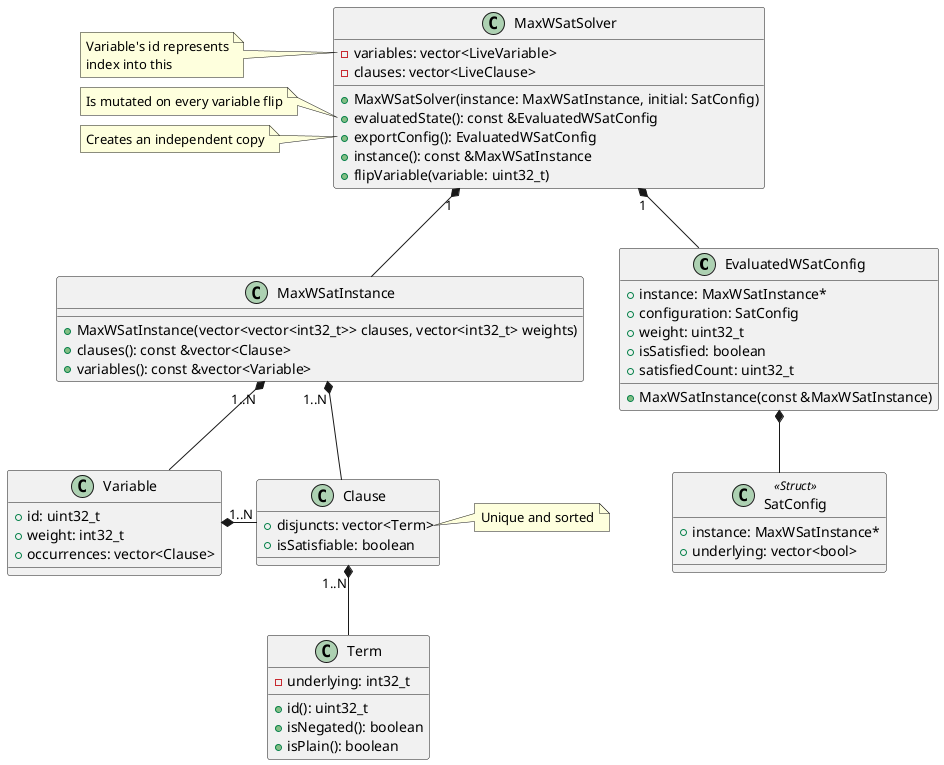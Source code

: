 @startuml

class EvaluatedWSatConfig {
  + MaxWSatInstance(const &MaxWSatInstance)
  + instance: MaxWSatInstance*
  + configuration: SatConfig
  + weight: uint32_t
  + isSatisfied: boolean
  + satisfiedCount: uint32_t
}
EvaluatedWSatConfig *-- SatConfig

class SatConfig <<Struct>> {
  + instance: MaxWSatInstance*
  + underlying: vector<bool>
}

class MaxWSatSolver {
  - variables: vector<LiveVariable>
  - clauses: vector<LiveClause>
  + MaxWSatSolver(instance: MaxWSatInstance, initial: SatConfig)
  + evaluatedState(): const &EvaluatedWSatConfig
  + exportConfig(): EvaluatedWSatConfig
  + instance(): const &MaxWSatInstance
  + flipVariable(variable: uint32_t)
}
MaxWSatSolver "1" *-- MaxWSatInstance
MaxWSatSolver "1" *-- EvaluatedWSatConfig
note left of MaxWSatSolver::"variables: vector<LiveVariable>"
  Variable's id represents
  index into this
end note
note left of MaxWSatSolver::"evaluatedState(): const &EvaluatedWSatConfig"
  Is mutated on every variable flip
end note
note left of MaxWSatSolver::"exportConfig(): EvaluatedWSatConfig"
  Creates an independent copy
end note


class MaxWSatInstance {
  + MaxWSatInstance(vector<vector<int32_t>> clauses, vector<int32_t> weights)
  + clauses(): const &vector<Clause>
  + variables(): const &vector<Variable>
}
MaxWSatInstance "1..N" *-- Clause
MaxWSatInstance "1..N" *-- Variable
note left of MaxWSatInstance::"clauses: vector<Clause>"
  Throws in constructor
  if any class is unsatisfiable
end note

class Clause {
  + disjuncts: vector<Term>
  + isSatisfiable: boolean
}
note right of Clause::"disjuncts: vector<Term>"
  Unique and sorted
end note

Clause "1..N" *-- Term
class Term {
  - underlying: int32_t
  + id(): uint32_t
  + isNegated(): boolean
  + isPlain(): boolean
}
note left of Term::"id: uint32_t"
  <color:green>return</color> abs(underlying)
end note

note left of Term::"isNegated(): boolean"
  <color:green>return</color> underlying < 0
end note

note left of Term::"isPlain(): boolean"
  <color:green>return</color> underlying > 0
end note

class Variable {
  + id: uint32_t
  + weight: int32_t
  + occurrences: vector<Clause>
}
Variable "1..N" *- Clause




@enduml